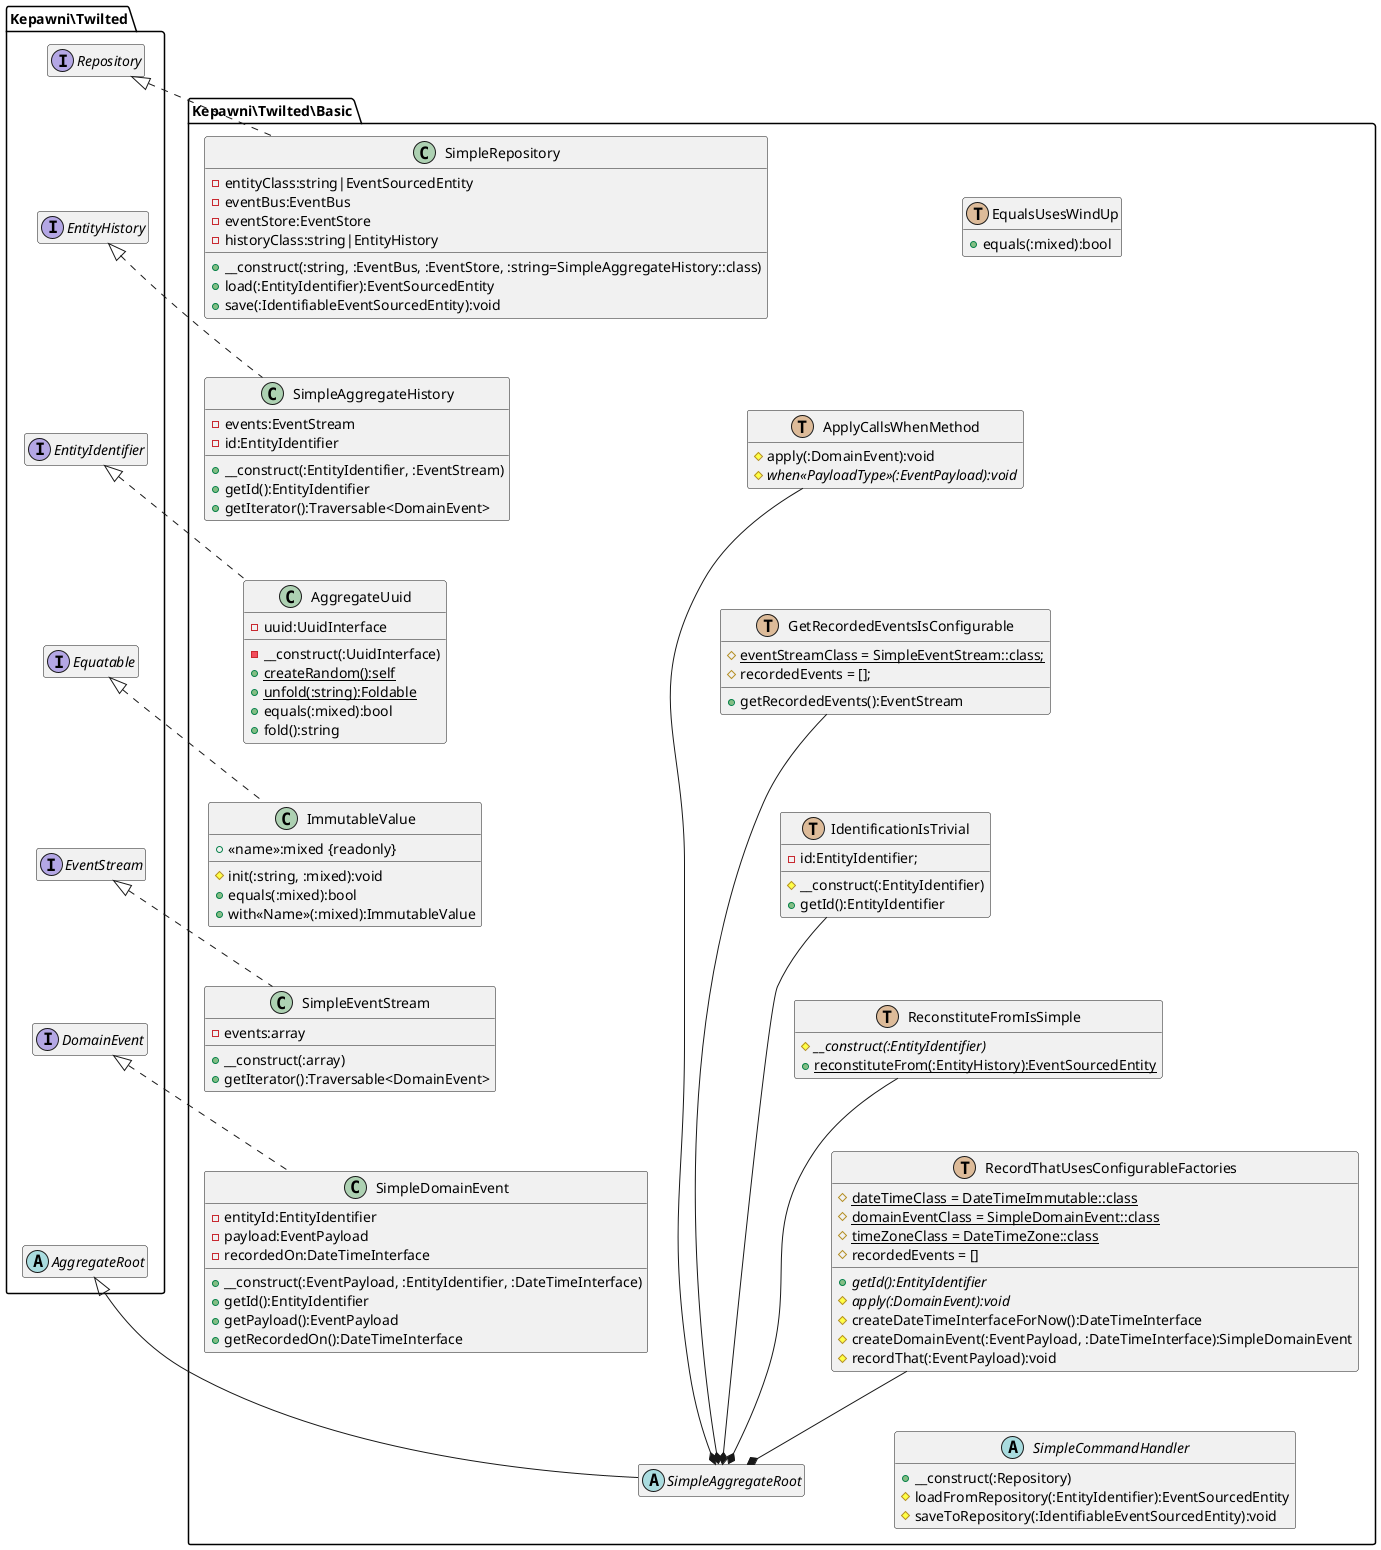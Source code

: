 @startuml
!define trait <<(T, #ddbb99)>>
hide empty members
package Kepawni\Twilted {
    interface DomainEvent
    interface EntityHistory
    interface EntityIdentifier
    interface Equatable
    interface EventStream
    interface Repository
    abstract AggregateRoot
}
package Kepawni\Twilted\Basic {
    class AggregateUuid {
        -uuid:UuidInterface
        -__construct(:UuidInterface)
        {static} +createRandom():self
        {static} +unfold(:string):Foldable
        +equals(:mixed):bool
        +fold():string
    }
    class ImmutableValue {
        +<<name>>:mixed {readonly}
        #init(:string, :mixed):void
        +equals(:mixed):bool
        +with<<Name>>(:mixed):ImmutableValue
    }
    class SimpleAggregateHistory {
        -events:EventStream
        -id:EntityIdentifier
        +__construct(:EntityIdentifier, :EventStream)
        +getId():EntityIdentifier
        +getIterator():Traversable<DomainEvent>
    }
    abstract SimpleCommandHandler {
        +__construct(:Repository)
        #loadFromRepository(:EntityIdentifier):EventSourcedEntity
        #saveToRepository(:IdentifiableEventSourcedEntity):void
    }
    class SimpleDomainEvent {
        -entityId:EntityIdentifier
        -payload:EventPayload
        -recordedOn:DateTimeInterface
        +__construct(:EventPayload, :EntityIdentifier, :DateTimeInterface)
        +getId():EntityIdentifier
        +getPayload():EventPayload
        +getRecordedOn():DateTimeInterface
    }
    class SimpleEventStream {
        -events:array
        +__construct(:array)
        +getIterator():Traversable<DomainEvent>
    }
    class SimpleRepository
    {
        -entityClass:string|EventSourcedEntity
        -eventBus:EventBus
        -eventStore:EventStore
        -historyClass:string|EntityHistory
        +__construct(:string, :EventBus, :EventStore, :string=SimpleAggregateHistory::class)
        +load(:EntityIdentifier):EventSourcedEntity
        +save(:IdentifiableEventSourcedEntity):void
    }
    class EqualsUsesWindUp trait {
        +equals(:mixed):bool
    }
    class ApplyCallsWhenMethod trait {
        #apply(:DomainEvent):void
        {abstract} #when<<PayloadType>>(:EventPayload):void
    }
    class GetRecordedEventsIsConfigurable trait {
        {static} #eventStreamClass = SimpleEventStream::class;
        #recordedEvents = [];
        +getRecordedEvents():EventStream
    }
    class IdentificationIsTrivial trait {
        -id:EntityIdentifier;
        #__construct(:EntityIdentifier)
        +getId():EntityIdentifier
    }
    class ReconstituteFromIsSimple trait {
        {abstract} #__construct(:EntityIdentifier)
        {static} +reconstituteFrom(:EntityHistory):EventSourcedEntity
    }
    class RecordThatUsesConfigurableFactories trait {
        {static} #dateTimeClass = DateTimeImmutable::class
        {static} #domainEventClass = SimpleDomainEvent::class
        {static} #timeZoneClass = DateTimeZone::class
        #recordedEvents = []
        {abstract} +getId():EntityIdentifier
        {abstract} #apply(:DomainEvent):void
        #createDateTimeInterfaceForNow():DateTimeInterface
        #createDomainEvent(:EventPayload, :DateTimeInterface):SimpleDomainEvent
        #recordThat(:EventPayload):void
    }
    abstract SimpleAggregateRoot

    EntityIdentifier ^.. AggregateUuid
    Equatable ^.. ImmutableValue
    EntityHistory ^.. SimpleAggregateHistory
    EventStream ^.. SimpleEventStream
    DomainEvent ^.. SimpleDomainEvent
    Repository ^.. SimpleRepository
    AggregateRoot ^-- SimpleAggregateRoot
    ApplyCallsWhenMethod --* SimpleAggregateRoot
    GetRecordedEventsIsConfigurable --* SimpleAggregateRoot
    IdentificationIsTrivial --* SimpleAggregateRoot
    ReconstituteFromIsSimple --* SimpleAggregateRoot
    RecordThatUsesConfigurableFactories --* SimpleAggregateRoot

    EqualsUsesWindUp -[hidden]- ApplyCallsWhenMethod
    ApplyCallsWhenMethod -[hidden]- GetRecordedEventsIsConfigurable
    GetRecordedEventsIsConfigurable -[hidden]- IdentificationIsTrivial
    IdentificationIsTrivial -[hidden]- ReconstituteFromIsSimple
    ReconstituteFromIsSimple -[hidden]- RecordThatUsesConfigurableFactories

    Repository -[hidden]- EntityHistory
    EntityHistory -[hidden]- EntityIdentifier
    EntityIdentifier -[hidden]- Equatable
    Equatable -[hidden]- EventStream
    EventStream -[hidden]- DomainEvent
    DomainEvent -[hidden]- AggregateRoot

    SimpleRepository -[hidden]- SimpleAggregateHistory
    SimpleAggregateHistory -[hidden]- AggregateUuid
    AggregateUuid -[hidden]- ImmutableValue
    ImmutableValue -[hidden]- SimpleEventStream
    SimpleEventStream -[hidden]- SimpleDomainEvent
    SimpleDomainEvent -[hidden]- SimpleAggregateRoot
    RecordThatUsesConfigurableFactories -[hidden]- SimpleCommandHandler
    EqualsUsesWindUp -[hidden]- RecordThatUsesConfigurableFactories
}
@enduml
